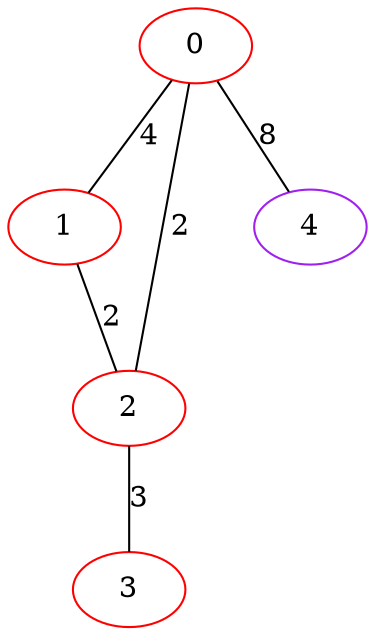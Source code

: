 graph "" {
0 [color=red, weight=1];
1 [color=red, weight=1];
2 [color=red, weight=1];
3 [color=red, weight=1];
4 [color=purple, weight=4];
0 -- 1  [key=0, label=4];
0 -- 2  [key=0, label=2];
0 -- 4  [key=0, label=8];
1 -- 2  [key=0, label=2];
2 -- 3  [key=0, label=3];
}

